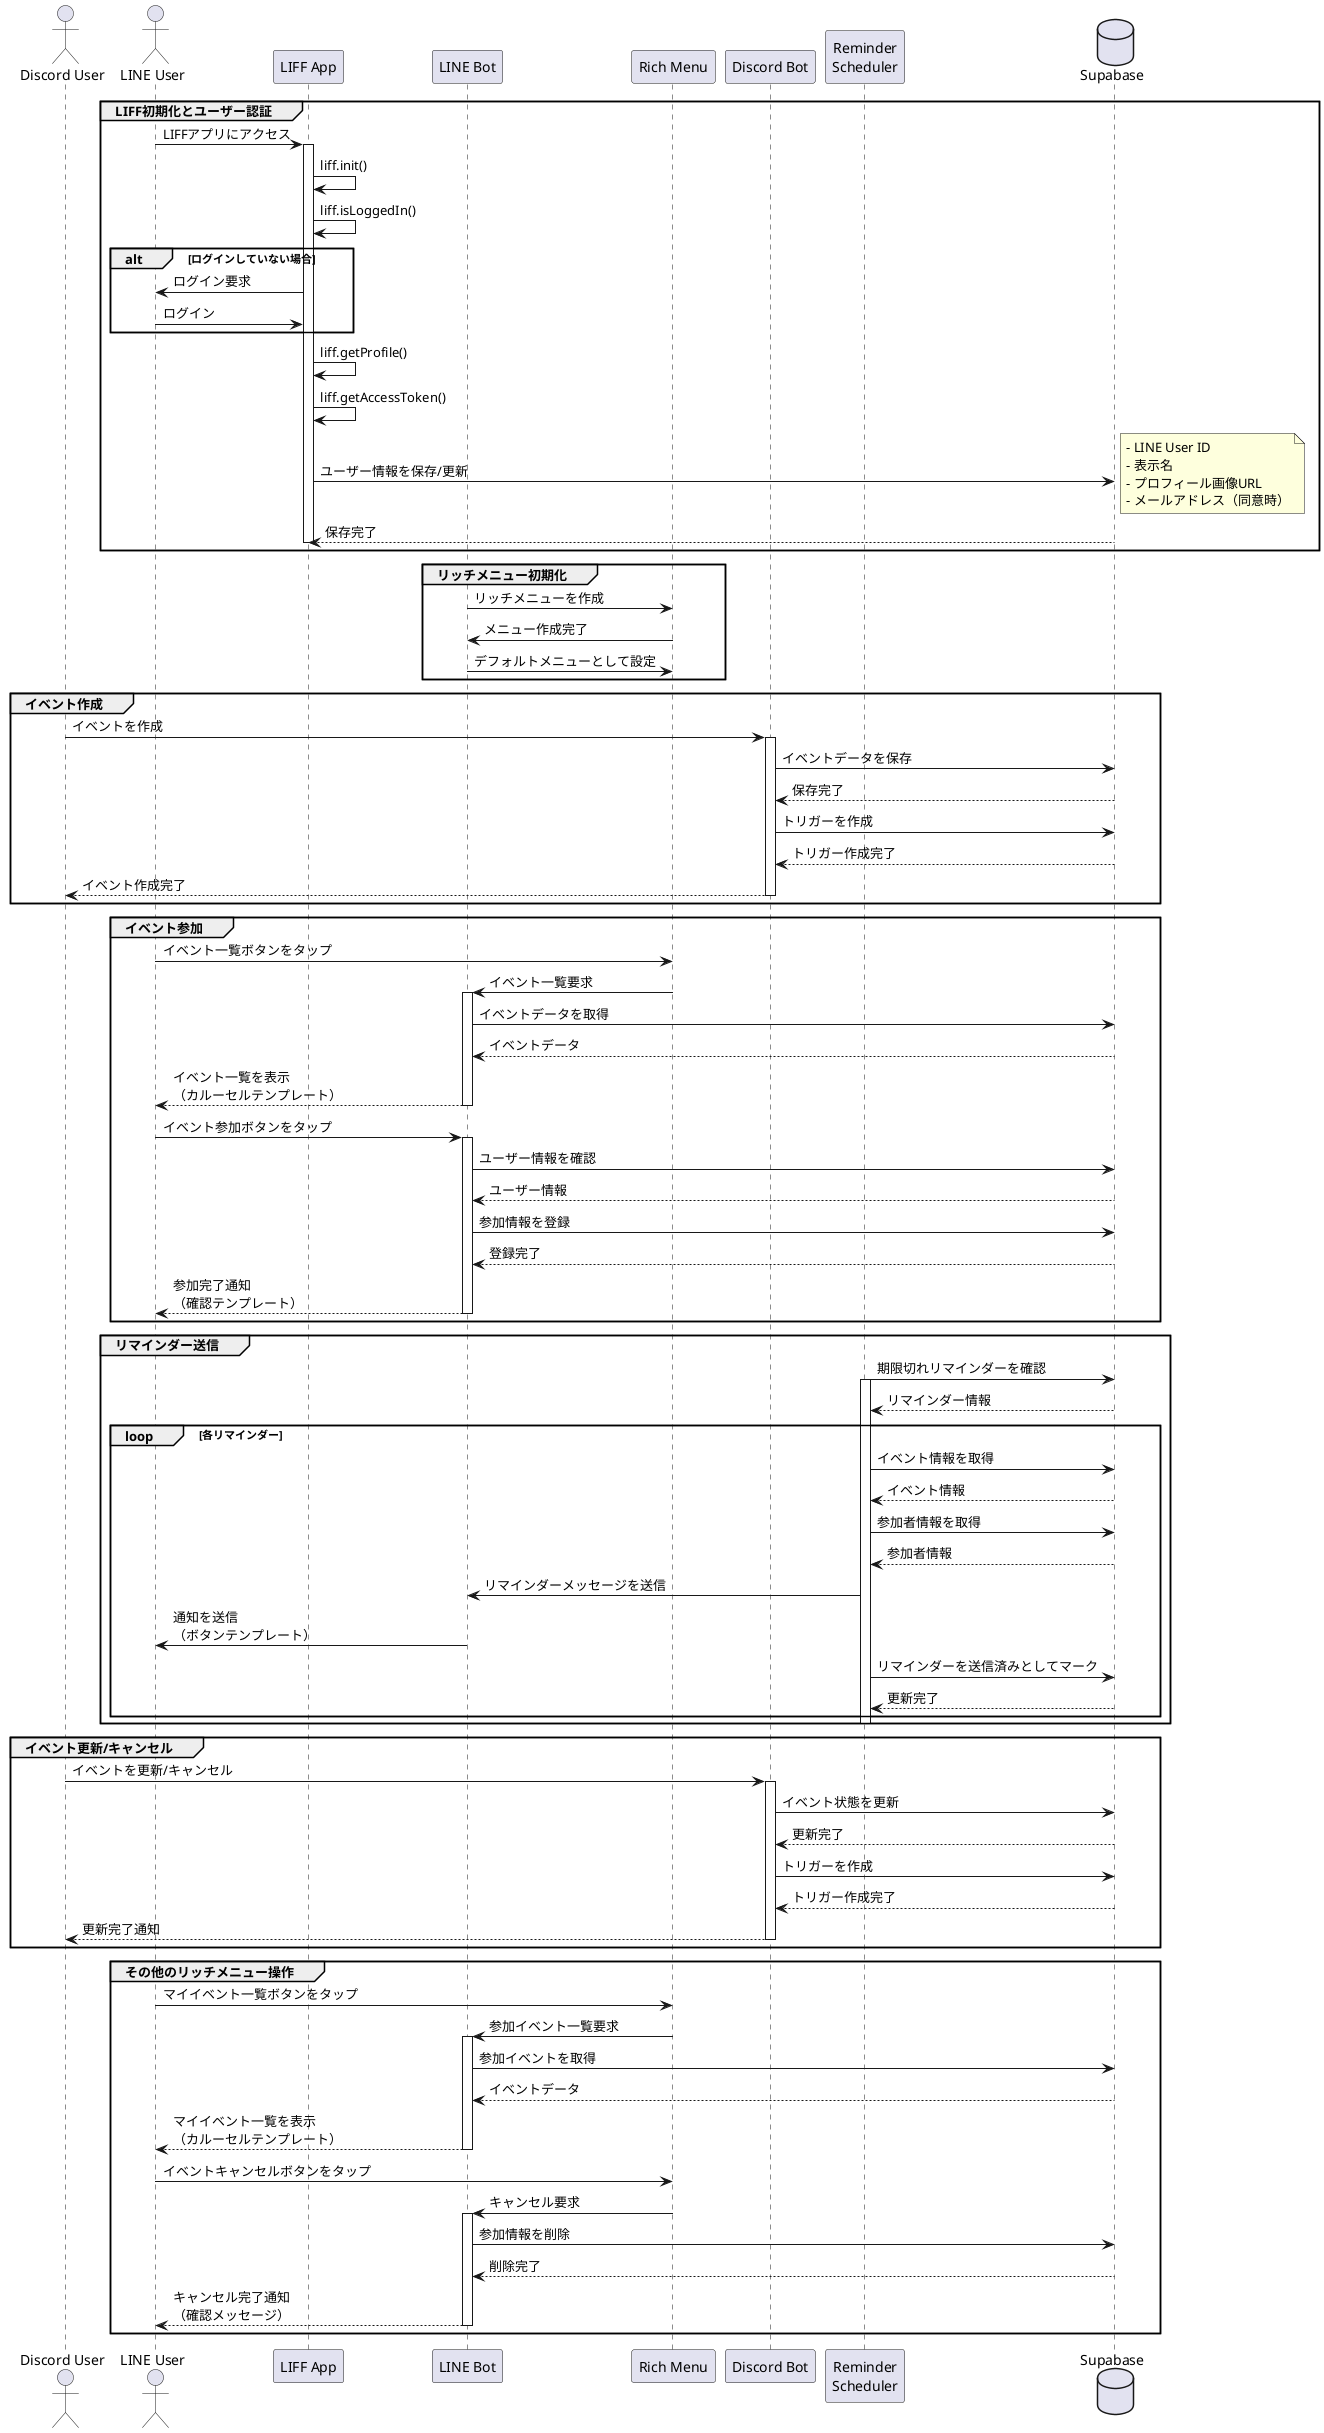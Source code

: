 @startuml イベント通知システム

actor "Discord User" as discord
actor "LINE User" as line
participant "LIFF App" as liff
participant "LINE Bot" as line_bot
participant "Rich Menu" as rich_menu
participant "Discord Bot" as discord_bot
participant "Reminder\nScheduler" as scheduler
database "Supabase" as db

' LIFFの初期化とユーザー情報取得
group LIFF初期化とユーザー認証
    line -> liff: LIFFアプリにアクセス
    activate liff
    liff -> liff: liff.init()
    liff -> liff: liff.isLoggedIn()
    
    alt ログインしていない場合
        liff -> line: ログイン要求
        line -> liff: ログイン
    end

    liff -> liff: liff.getProfile()
    liff -> liff: liff.getAccessToken()
    
    liff -> db: ユーザー情報を保存/更新
    note right
        - LINE User ID
        - 表示名
        - プロフィール画像URL
        - メールアドレス（同意時）
    end note
    db --> liff: 保存完了
    deactivate liff
end

' リッチメニューの初期化
group リッチメニュー初期化
    line_bot -> rich_menu: リッチメニューを作成
    rich_menu -> line_bot: メニュー作成完了
    line_bot -> rich_menu: デフォルトメニューとして設定
end

' イベント作成フロー
group イベント作成
    discord -> discord_bot: イベントを作成
    activate discord_bot
    discord_bot -> db: イベントデータを保存
    db --> discord_bot: 保存完了
    discord_bot -> db: トリガーを作成
    db --> discord_bot: トリガー作成完了
    discord_bot --> discord: イベント作成完了
    deactivate discord_bot
end

' イベント参加フロー（リッチメニュー経由）
group イベント参加
    line -> rich_menu: イベント一覧ボタンをタップ
    rich_menu -> line_bot: イベント一覧要求
    activate line_bot
    line_bot -> db: イベントデータを取得
    db --> line_bot: イベントデータ
    line_bot --> line: イベント一覧を表示\n（カルーセルテンプレート）
    deactivate line_bot

    line -> line_bot: イベント参加ボタンをタップ
    activate line_bot
    line_bot -> db: ユーザー情報を確認
    db --> line_bot: ユーザー情報
    line_bot -> db: 参加情報を登録
    db --> line_bot: 登録完了
    line_bot --> line: 参加完了通知\n（確認テンプレート）
    deactivate line_bot
end

' リマインダー送信フロー
group リマインダー送信
    scheduler -> db: 期限切れリマインダーを確認
    activate scheduler
    db --> scheduler: リマインダー情報
    
    loop 各リマインダー
        scheduler -> db: イベント情報を取得
        db --> scheduler: イベント情報
        scheduler -> db: 参加者情報を取得
        db --> scheduler: 参加者情報
        scheduler -> line_bot: リマインダーメッセージを送信
        line_bot -> line: 通知を送信\n（ボタンテンプレート）
        scheduler -> db: リマインダーを送信済みとしてマーク
        db --> scheduler: 更新完了
    end
    deactivate scheduler
end

' イベント更新/キャンセルフロー
group イベント更新/キャンセル
    discord -> discord_bot: イベントを更新/キャンセル
    activate discord_bot
    discord_bot -> db: イベント状態を更新
    db --> discord_bot: 更新完了
    discord_bot -> db: トリガーを作成
    db --> discord_bot: トリガー作成完了
    discord_bot --> discord: 更新完了通知
    deactivate discord_bot
end

' リッチメニューのその他の操作
group その他のリッチメニュー操作
    line -> rich_menu: マイイベント一覧ボタンをタップ
    rich_menu -> line_bot: 参加イベント一覧要求
    activate line_bot
    line_bot -> db: 参加イベントを取得
    db --> line_bot: イベントデータ
    line_bot --> line: マイイベント一覧を表示\n（カルーセルテンプレート）
    deactivate line_bot

    line -> rich_menu: イベントキャンセルボタンをタップ
    rich_menu -> line_bot: キャンセル要求
    activate line_bot
    line_bot -> db: 参加情報を削除
    db --> line_bot: 削除完了
    line_bot --> line: キャンセル完了通知\n（確認メッセージ）
    deactivate line_bot
end

@enduml